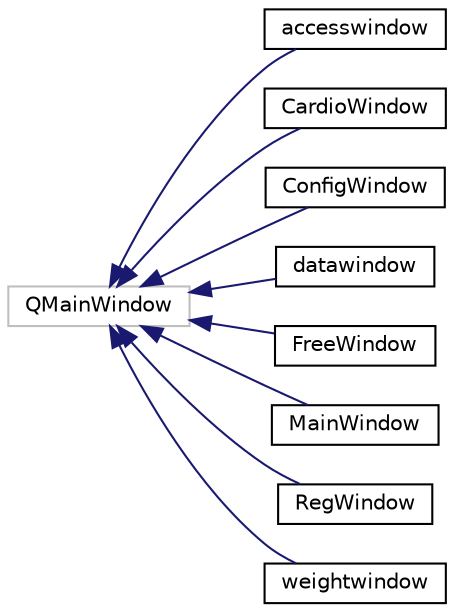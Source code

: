 digraph "Representación gráfica de la clase"
{
 // LATEX_PDF_SIZE
  edge [fontname="Helvetica",fontsize="10",labelfontname="Helvetica",labelfontsize="10"];
  node [fontname="Helvetica",fontsize="10",shape=record];
  rankdir="LR";
  Node14 [label="QMainWindow",height=0.2,width=0.4,color="grey75", fillcolor="white", style="filled",tooltip=" "];
  Node14 -> Node0 [dir="back",color="midnightblue",fontsize="10",style="solid",fontname="Helvetica"];
  Node0 [label="accesswindow",height=0.2,width=0.4,color="black", fillcolor="white", style="filled",URL="$classaccesswindow.html",tooltip="The accesswindow class: Clase de ventana de acceso a usuario (Interfaz gráfica)"];
  Node14 -> Node16 [dir="back",color="midnightblue",fontsize="10",style="solid",fontname="Helvetica"];
  Node16 [label="CardioWindow",height=0.2,width=0.4,color="black", fillcolor="white", style="filled",URL="$classCardioWindow.html",tooltip="The CardioWindow class: Ventana de sesión de entrenamiento del tipo Cardio (INTERFAZ GRÁFICA)"];
  Node14 -> Node17 [dir="back",color="midnightblue",fontsize="10",style="solid",fontname="Helvetica"];
  Node17 [label="ConfigWindow",height=0.2,width=0.4,color="black", fillcolor="white", style="filled",URL="$classConfigWindow.html",tooltip="The ConfigWindow class: Ventana de configuración del puerto serie (Interfaz gráfica)"];
  Node14 -> Node18 [dir="back",color="midnightblue",fontsize="10",style="solid",fontname="Helvetica"];
  Node18 [label="datawindow",height=0.2,width=0.4,color="black", fillcolor="white", style="filled",URL="$classdatawindow.html",tooltip="The datawindow class: Ventana de muestra de datos de entrenamiento (Interfaz gráfica)"];
  Node14 -> Node19 [dir="back",color="midnightblue",fontsize="10",style="solid",fontname="Helvetica"];
  Node19 [label="FreeWindow",height=0.2,width=0.4,color="black", fillcolor="white", style="filled",URL="$classFreeWindow.html",tooltip="The FreeWindow class: Ventana de sesión de entrenamiento del tipo Free (Interfaz gráfica)"];
  Node14 -> Node20 [dir="back",color="midnightblue",fontsize="10",style="solid",fontname="Helvetica"];
  Node20 [label="MainWindow",height=0.2,width=0.4,color="black", fillcolor="white", style="filled",URL="$classMainWindow.html",tooltip="The MainWindow class: Ventana principal (Interfaz gráfica)"];
  Node14 -> Node21 [dir="back",color="midnightblue",fontsize="10",style="solid",fontname="Helvetica"];
  Node21 [label="RegWindow",height=0.2,width=0.4,color="black", fillcolor="white", style="filled",URL="$classRegWindow.html",tooltip="The RegWindow class: Ventana de registro de usuario (Interfaz gráfica)"];
  Node14 -> Node22 [dir="back",color="midnightblue",fontsize="10",style="solid",fontname="Helvetica"];
  Node22 [label="weightwindow",height=0.2,width=0.4,color="black", fillcolor="white", style="filled",URL="$classweightwindow.html",tooltip="The weightwindow class."];
}
